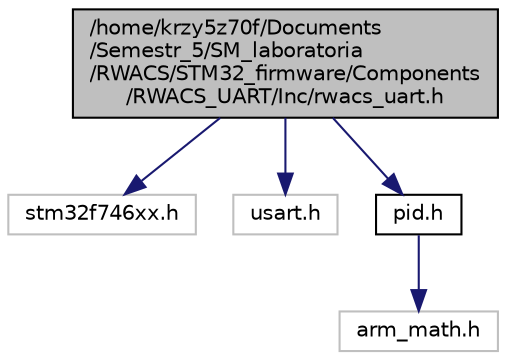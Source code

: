 digraph "/home/krzy5z70f/Documents/Semestr_5/SM_laboratoria/RWACS/STM32_firmware/Components/RWACS_UART/Inc/rwacs_uart.h"
{
 // LATEX_PDF_SIZE
  edge [fontname="Helvetica",fontsize="10",labelfontname="Helvetica",labelfontsize="10"];
  node [fontname="Helvetica",fontsize="10",shape=record];
  Node1 [label="/home/krzy5z70f/Documents\l/Semestr_5/SM_laboratoria\l/RWACS/STM32_firmware/Components\l/RWACS_UART/Inc/rwacs_uart.h",height=0.2,width=0.4,color="black", fillcolor="grey75", style="filled", fontcolor="black",tooltip=": rwacs_uart configuration header file"];
  Node1 -> Node2 [color="midnightblue",fontsize="10",style="solid"];
  Node2 [label="stm32f746xx.h",height=0.2,width=0.4,color="grey75", fillcolor="white", style="filled",tooltip=" "];
  Node1 -> Node3 [color="midnightblue",fontsize="10",style="solid"];
  Node3 [label="usart.h",height=0.2,width=0.4,color="grey75", fillcolor="white", style="filled",tooltip=" "];
  Node1 -> Node4 [color="midnightblue",fontsize="10",style="solid"];
  Node4 [label="pid.h",height=0.2,width=0.4,color="black", fillcolor="white", style="filled",URL="$pid_8h.html",tooltip=": Pid controller configuration header file"];
  Node4 -> Node5 [color="midnightblue",fontsize="10",style="solid"];
  Node5 [label="arm_math.h",height=0.2,width=0.4,color="grey75", fillcolor="white", style="filled",tooltip=" "];
}
